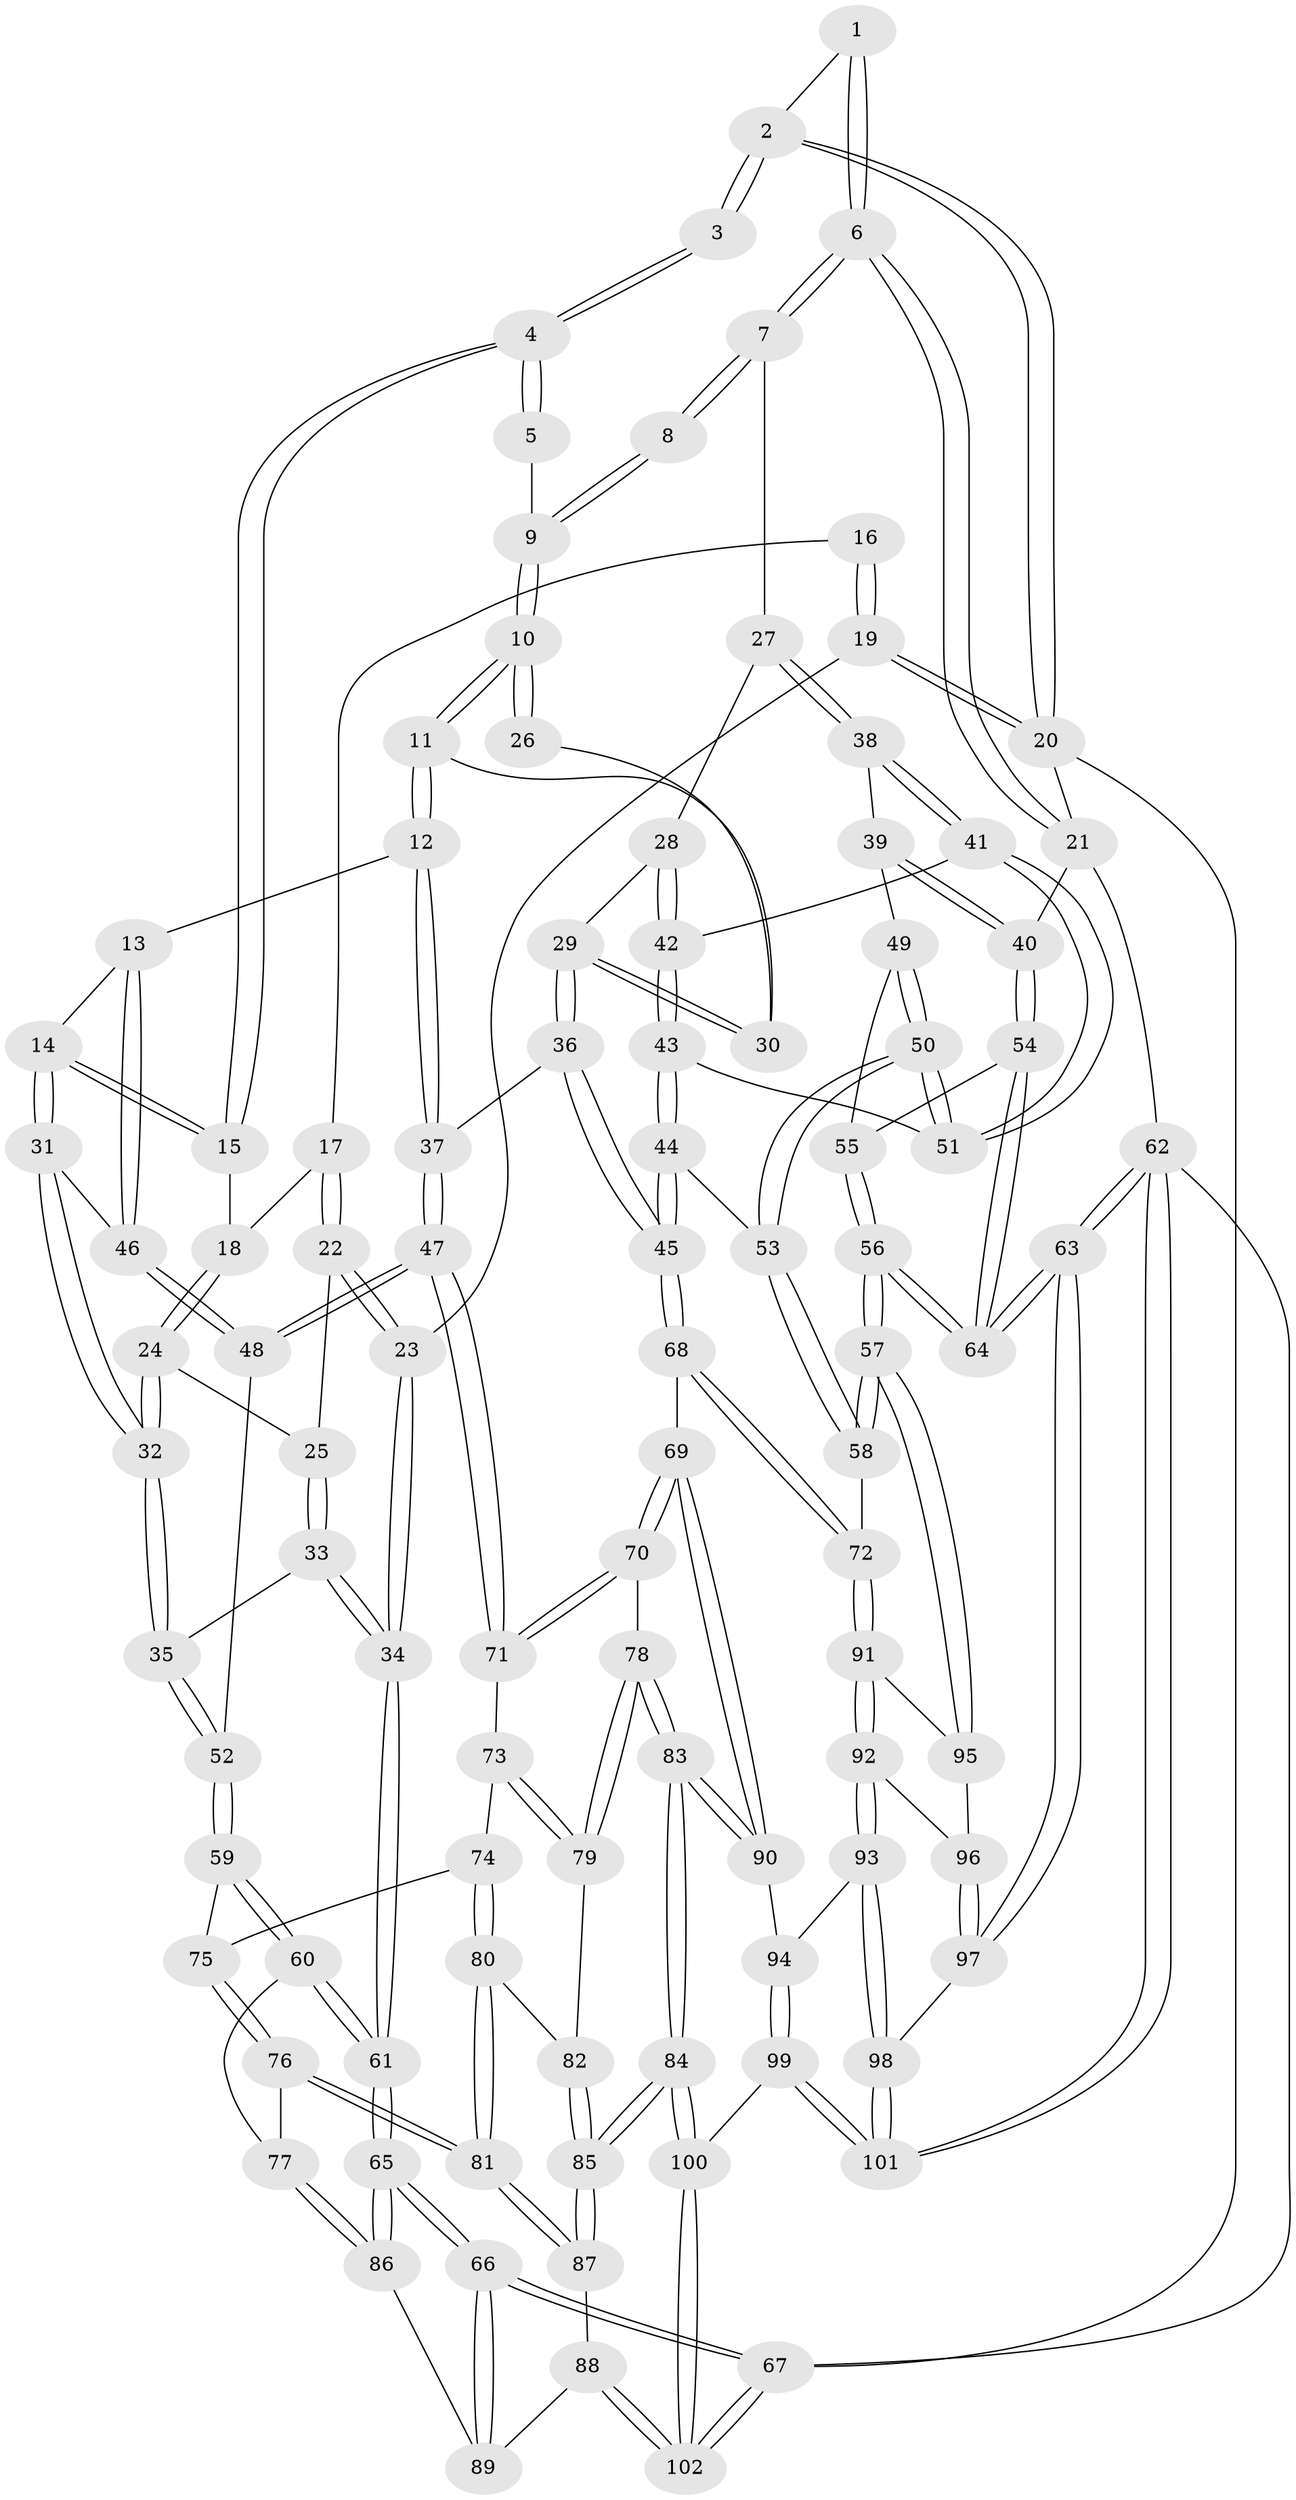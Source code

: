 // Generated by graph-tools (version 1.1) at 2025/11/02/21/25 10:11:13]
// undirected, 102 vertices, 252 edges
graph export_dot {
graph [start="1"]
  node [color=gray90,style=filled];
  1 [pos="+0.4552060528933292+0"];
  2 [pos="+0+0"];
  3 [pos="+0.11663653934791358+0.0018909761042708601"];
  4 [pos="+0.30199988688159374+0.11527997302039501"];
  5 [pos="+0.45099898121814225+0"];
  6 [pos="+1+0"];
  7 [pos="+0.7683796625184857+0.14652575827541367"];
  8 [pos="+0.7546860678009384+0.1478450984715867"];
  9 [pos="+0.5154511479057123+0.041043122419019765"];
  10 [pos="+0.5240211146781896+0.23809107658103673"];
  11 [pos="+0.5211674198440164+0.2451056858861818"];
  12 [pos="+0.4895493854547056+0.30489414089489414"];
  13 [pos="+0.48016222966699573+0.30321500313973704"];
  14 [pos="+0.2976779309624293+0.19985623251161969"];
  15 [pos="+0.2845832193825242+0.16499402893770443"];
  16 [pos="+0.1489315582673174+0.15246465552614413"];
  17 [pos="+0.1633967728360242+0.1653630230849808"];
  18 [pos="+0.1842776472752526+0.17215130233643586"];
  19 [pos="+0+0.05806292518952334"];
  20 [pos="+0+0"];
  21 [pos="+1+0"];
  22 [pos="+0.046753960020175164+0.2528935062770133"];
  23 [pos="+0+0.23233964080196698"];
  24 [pos="+0.13550536478987696+0.2967563175975571"];
  25 [pos="+0.12636228147347542+0.2962095780897019"];
  26 [pos="+0.6828880990565512+0.20005821190060208"];
  27 [pos="+0.7930028329599664+0.29501561770366225"];
  28 [pos="+0.7203028409834442+0.33745389865683556"];
  29 [pos="+0.682561622870773+0.34237837768029117"];
  30 [pos="+0.6683832936578052+0.2802786665863648"];
  31 [pos="+0.23358901551333666+0.36122720745236137"];
  32 [pos="+0.2276380083351917+0.3641617621058785"];
  33 [pos="+0.04226042540543822+0.4169583189374398"];
  34 [pos="+0+0.4084335897352694"];
  35 [pos="+0.1695072155996721+0.45661857485204277"];
  36 [pos="+0.5505335666792589+0.42809577852821573"];
  37 [pos="+0.5468910783117666+0.42685464741513307"];
  38 [pos="+0.8643737103130338+0.3476360683430878"];
  39 [pos="+0.9673934018312206+0.33303215859169455"];
  40 [pos="+1+0.19950138660562464"];
  41 [pos="+0.8399920502037995+0.4061258687104582"];
  42 [pos="+0.7463981055553591+0.41159090456129094"];
  43 [pos="+0.7185241925277615+0.4706664537303757"];
  44 [pos="+0.6988459456954608+0.48461422302522017"];
  45 [pos="+0.6354756889853356+0.5113971387386096"];
  46 [pos="+0.30738941054394403+0.3896063771096442"];
  47 [pos="+0.4019821210355834+0.5443216875054943"];
  48 [pos="+0.38647752256788853+0.5301405960247616"];
  49 [pos="+0.932099288641703+0.49874620595418473"];
  50 [pos="+0.8642155414534657+0.5306023508293078"];
  51 [pos="+0.8349519523747968+0.45445507383859624"];
  52 [pos="+0.17231189453590284+0.4689405341371249"];
  53 [pos="+0.860624284248353+0.5411248100679797"];
  54 [pos="+1+0.4813263298802094"];
  55 [pos="+0.9467610811786975+0.5026975186677182"];
  56 [pos="+1+0.7202863081471395"];
  57 [pos="+1+0.7197745007178734"];
  58 [pos="+0.8580467661412254+0.5585136723516415"];
  59 [pos="+0.1607765340727432+0.5582137499784015"];
  60 [pos="+0.10887139406201361+0.6117756447407486"];
  61 [pos="+0+0.625577530970022"];
  62 [pos="+1+1"];
  63 [pos="+1+1"];
  64 [pos="+1+0.7497061498035426"];
  65 [pos="+0+0.7374542857222026"];
  66 [pos="+0+0.7386313333022747"];
  67 [pos="+0+1"];
  68 [pos="+0.6751622339596354+0.649122444847121"];
  69 [pos="+0.5793494083483899+0.6959514715028691"];
  70 [pos="+0.5287149916622291+0.6790776166519034"];
  71 [pos="+0.40039345633804074+0.5515678508432477"];
  72 [pos="+0.7229913709839015+0.6732821052894365"];
  73 [pos="+0.39579494160988493+0.5571805670684973"];
  74 [pos="+0.30038559620351624+0.6159048581936112"];
  75 [pos="+0.27690420732293675+0.6096677102104974"];
  76 [pos="+0.16659419944317314+0.7038753477482189"];
  77 [pos="+0.15431172540760746+0.7021982096307733"];
  78 [pos="+0.4223401735040032+0.7385363193250162"];
  79 [pos="+0.40086150101514906+0.7219033612081915"];
  80 [pos="+0.2843076218079068+0.7274517801689221"];
  81 [pos="+0.27483638193300375+0.7378872286280006"];
  82 [pos="+0.35290460370376203+0.7320795273414443"];
  83 [pos="+0.45720656460154674+0.894355698634972"];
  84 [pos="+0.42230097894672836+0.9984839900105427"];
  85 [pos="+0.4041015796333191+0.9820630561623951"];
  86 [pos="+0.13441674461468567+0.7478505139355339"];
  87 [pos="+0.2664819100341419+0.8720655347467287"];
  88 [pos="+0.1429095470605229+0.870484632555306"];
  89 [pos="+0.1413261768865237+0.8685424585268279"];
  90 [pos="+0.5529386338585018+0.7815480228307452"];
  91 [pos="+0.757591764982217+0.7327966679350701"];
  92 [pos="+0.755187704773789+0.7866318093523371"];
  93 [pos="+0.735173703301225+0.829476238450658"];
  94 [pos="+0.6845221124839271+0.8683338837148266"];
  95 [pos="+1+0.7268685107518925"];
  96 [pos="+0.8726418678681259+0.8592565853078451"];
  97 [pos="+0.8900217641861708+0.9265755099145541"];
  98 [pos="+0.8105237952731295+0.9577161437116443"];
  99 [pos="+0.49527346826826185+1"];
  100 [pos="+0.47395481801087525+1"];
  101 [pos="+0.6800863246305657+1"];
  102 [pos="+0+1"];
  1 -- 2;
  1 -- 6;
  1 -- 6;
  2 -- 3;
  2 -- 3;
  2 -- 20;
  2 -- 20;
  3 -- 4;
  3 -- 4;
  4 -- 5;
  4 -- 5;
  4 -- 15;
  4 -- 15;
  5 -- 9;
  6 -- 7;
  6 -- 7;
  6 -- 21;
  6 -- 21;
  7 -- 8;
  7 -- 8;
  7 -- 27;
  8 -- 9;
  8 -- 9;
  9 -- 10;
  9 -- 10;
  10 -- 11;
  10 -- 11;
  10 -- 26;
  10 -- 26;
  11 -- 12;
  11 -- 12;
  11 -- 30;
  12 -- 13;
  12 -- 37;
  12 -- 37;
  13 -- 14;
  13 -- 46;
  13 -- 46;
  14 -- 15;
  14 -- 15;
  14 -- 31;
  14 -- 31;
  15 -- 18;
  16 -- 17;
  16 -- 19;
  16 -- 19;
  17 -- 18;
  17 -- 22;
  17 -- 22;
  18 -- 24;
  18 -- 24;
  19 -- 20;
  19 -- 20;
  19 -- 23;
  20 -- 21;
  20 -- 67;
  21 -- 40;
  21 -- 62;
  22 -- 23;
  22 -- 23;
  22 -- 25;
  23 -- 34;
  23 -- 34;
  24 -- 25;
  24 -- 32;
  24 -- 32;
  25 -- 33;
  25 -- 33;
  26 -- 30;
  27 -- 28;
  27 -- 38;
  27 -- 38;
  28 -- 29;
  28 -- 42;
  28 -- 42;
  29 -- 30;
  29 -- 30;
  29 -- 36;
  29 -- 36;
  31 -- 32;
  31 -- 32;
  31 -- 46;
  32 -- 35;
  32 -- 35;
  33 -- 34;
  33 -- 34;
  33 -- 35;
  34 -- 61;
  34 -- 61;
  35 -- 52;
  35 -- 52;
  36 -- 37;
  36 -- 45;
  36 -- 45;
  37 -- 47;
  37 -- 47;
  38 -- 39;
  38 -- 41;
  38 -- 41;
  39 -- 40;
  39 -- 40;
  39 -- 49;
  40 -- 54;
  40 -- 54;
  41 -- 42;
  41 -- 51;
  41 -- 51;
  42 -- 43;
  42 -- 43;
  43 -- 44;
  43 -- 44;
  43 -- 51;
  44 -- 45;
  44 -- 45;
  44 -- 53;
  45 -- 68;
  45 -- 68;
  46 -- 48;
  46 -- 48;
  47 -- 48;
  47 -- 48;
  47 -- 71;
  47 -- 71;
  48 -- 52;
  49 -- 50;
  49 -- 50;
  49 -- 55;
  50 -- 51;
  50 -- 51;
  50 -- 53;
  50 -- 53;
  52 -- 59;
  52 -- 59;
  53 -- 58;
  53 -- 58;
  54 -- 55;
  54 -- 64;
  54 -- 64;
  55 -- 56;
  55 -- 56;
  56 -- 57;
  56 -- 57;
  56 -- 64;
  56 -- 64;
  57 -- 58;
  57 -- 58;
  57 -- 95;
  57 -- 95;
  58 -- 72;
  59 -- 60;
  59 -- 60;
  59 -- 75;
  60 -- 61;
  60 -- 61;
  60 -- 77;
  61 -- 65;
  61 -- 65;
  62 -- 63;
  62 -- 63;
  62 -- 101;
  62 -- 101;
  62 -- 67;
  63 -- 64;
  63 -- 64;
  63 -- 97;
  63 -- 97;
  65 -- 66;
  65 -- 66;
  65 -- 86;
  65 -- 86;
  66 -- 67;
  66 -- 67;
  66 -- 89;
  66 -- 89;
  67 -- 102;
  67 -- 102;
  68 -- 69;
  68 -- 72;
  68 -- 72;
  69 -- 70;
  69 -- 70;
  69 -- 90;
  69 -- 90;
  70 -- 71;
  70 -- 71;
  70 -- 78;
  71 -- 73;
  72 -- 91;
  72 -- 91;
  73 -- 74;
  73 -- 79;
  73 -- 79;
  74 -- 75;
  74 -- 80;
  74 -- 80;
  75 -- 76;
  75 -- 76;
  76 -- 77;
  76 -- 81;
  76 -- 81;
  77 -- 86;
  77 -- 86;
  78 -- 79;
  78 -- 79;
  78 -- 83;
  78 -- 83;
  79 -- 82;
  80 -- 81;
  80 -- 81;
  80 -- 82;
  81 -- 87;
  81 -- 87;
  82 -- 85;
  82 -- 85;
  83 -- 84;
  83 -- 84;
  83 -- 90;
  83 -- 90;
  84 -- 85;
  84 -- 85;
  84 -- 100;
  84 -- 100;
  85 -- 87;
  85 -- 87;
  86 -- 89;
  87 -- 88;
  88 -- 89;
  88 -- 102;
  88 -- 102;
  90 -- 94;
  91 -- 92;
  91 -- 92;
  91 -- 95;
  92 -- 93;
  92 -- 93;
  92 -- 96;
  93 -- 94;
  93 -- 98;
  93 -- 98;
  94 -- 99;
  94 -- 99;
  95 -- 96;
  96 -- 97;
  96 -- 97;
  97 -- 98;
  98 -- 101;
  98 -- 101;
  99 -- 100;
  99 -- 101;
  99 -- 101;
  100 -- 102;
  100 -- 102;
}
